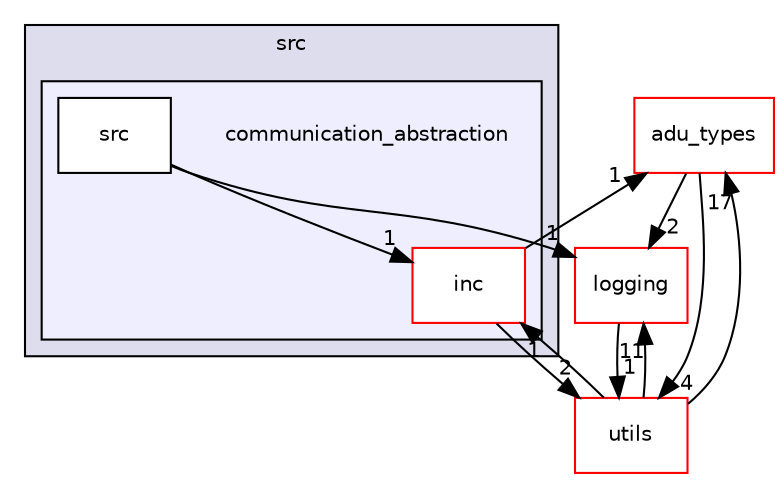 digraph "src/communication_abstraction" {
  compound=true
  node [ fontsize="10", fontname="Helvetica"];
  edge [ labelfontsize="10", labelfontname="Helvetica"];
  subgraph clusterdir_68267d1309a1af8e8297ef4c3efbcdba {
    graph [ bgcolor="#ddddee", pencolor="black", label="src" fontname="Helvetica", fontsize="10", URL="dir_68267d1309a1af8e8297ef4c3efbcdba.html"]
  subgraph clusterdir_6a7a80e3a28e47e18d71692aeda9df13 {
    graph [ bgcolor="#eeeeff", pencolor="black", label="" URL="dir_6a7a80e3a28e47e18d71692aeda9df13.html"];
    dir_6a7a80e3a28e47e18d71692aeda9df13 [shape=plaintext label="communication_abstraction"];
    dir_280770836f01f1b50d6da545ded3529e [shape=box label="inc" color="red" fillcolor="white" style="filled" URL="dir_280770836f01f1b50d6da545ded3529e.html"];
    dir_750faafd00e0a20b6e55998f8d1df403 [shape=box label="src" color="black" fillcolor="white" style="filled" URL="dir_750faafd00e0a20b6e55998f8d1df403.html"];
  }
  }
  dir_2fa9b52a3673ed0f8fcfc3f4f3ae93e3 [shape=box label="adu_types" fillcolor="white" style="filled" color="red" URL="dir_2fa9b52a3673ed0f8fcfc3f4f3ae93e3.html"];
  dir_b3320b59a4aa4a7431bc8488b87009bf [shape=box label="logging" fillcolor="white" style="filled" color="red" URL="dir_b3320b59a4aa4a7431bc8488b87009bf.html"];
  dir_313caf1132e152dd9b58bea13a4052ca [shape=box label="utils" fillcolor="white" style="filled" color="red" URL="dir_313caf1132e152dd9b58bea13a4052ca.html"];
  dir_2fa9b52a3673ed0f8fcfc3f4f3ae93e3->dir_b3320b59a4aa4a7431bc8488b87009bf [headlabel="2", labeldistance=1.5 headhref="dir_000003_000143.html"];
  dir_2fa9b52a3673ed0f8fcfc3f4f3ae93e3->dir_313caf1132e152dd9b58bea13a4052ca [headlabel="4", labeldistance=1.5 headhref="dir_000003_000154.html"];
  dir_280770836f01f1b50d6da545ded3529e->dir_2fa9b52a3673ed0f8fcfc3f4f3ae93e3 [headlabel="1", labeldistance=1.5 headhref="dir_000042_000003.html"];
  dir_280770836f01f1b50d6da545ded3529e->dir_313caf1132e152dd9b58bea13a4052ca [headlabel="2", labeldistance=1.5 headhref="dir_000042_000154.html"];
  dir_b3320b59a4aa4a7431bc8488b87009bf->dir_313caf1132e152dd9b58bea13a4052ca [headlabel="1", labeldistance=1.5 headhref="dir_000143_000154.html"];
  dir_750faafd00e0a20b6e55998f8d1df403->dir_280770836f01f1b50d6da545ded3529e [headlabel="1", labeldistance=1.5 headhref="dir_000044_000042.html"];
  dir_750faafd00e0a20b6e55998f8d1df403->dir_b3320b59a4aa4a7431bc8488b87009bf [headlabel="1", labeldistance=1.5 headhref="dir_000044_000143.html"];
  dir_313caf1132e152dd9b58bea13a4052ca->dir_2fa9b52a3673ed0f8fcfc3f4f3ae93e3 [headlabel="17", labeldistance=1.5 headhref="dir_000154_000003.html"];
  dir_313caf1132e152dd9b58bea13a4052ca->dir_280770836f01f1b50d6da545ded3529e [headlabel="1", labeldistance=1.5 headhref="dir_000154_000042.html"];
  dir_313caf1132e152dd9b58bea13a4052ca->dir_b3320b59a4aa4a7431bc8488b87009bf [headlabel="11", labeldistance=1.5 headhref="dir_000154_000143.html"];
}
